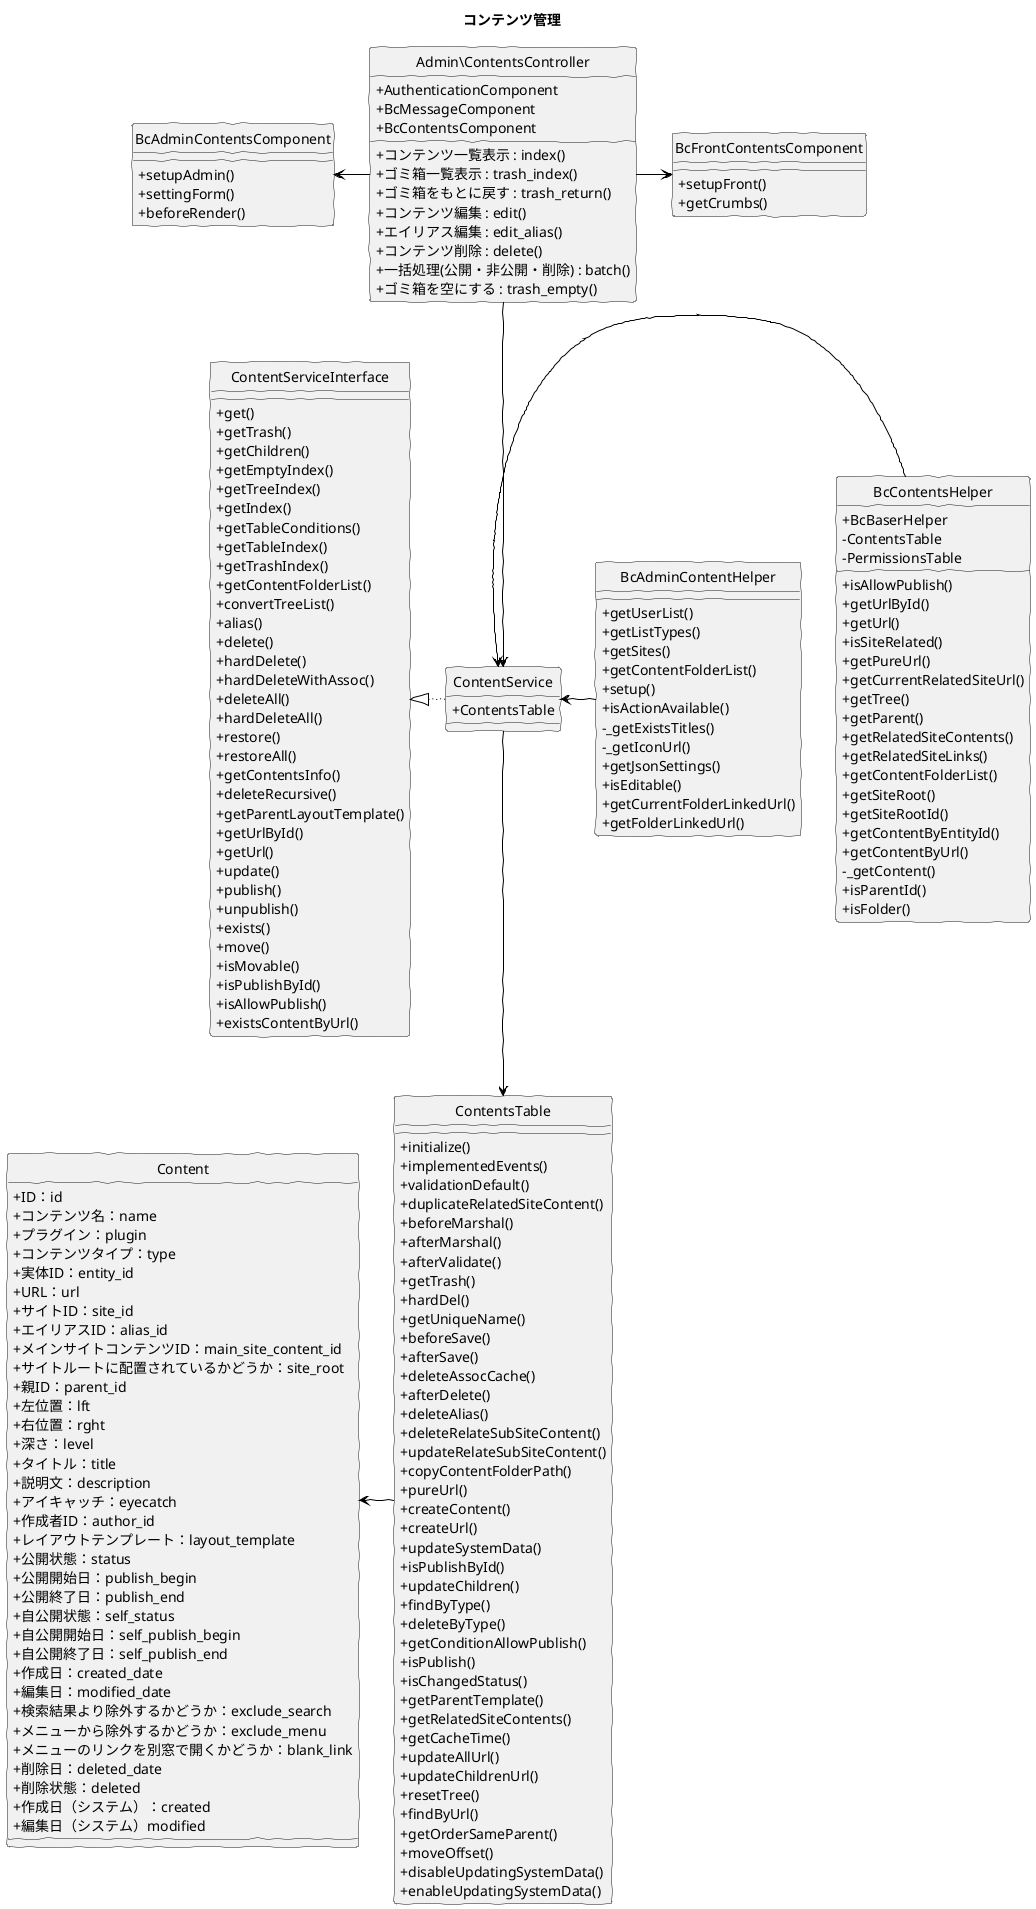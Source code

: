 @startuml
skinparam handwritten true
hide circle
skinparam classAttributeIconSize 0

title コンテンツ管理

class Admin\ContentsController {
  + AuthenticationComponent
  + BcMessageComponent
  + BcContentsComponent
  + コンテンツ一覧表示 : index()
  + ゴミ箱一覧表示 : trash_index()
  + ゴミ箱をもとに戻す : trash_return()
  + コンテンツ編集 : edit()
  + エイリアス編集 : edit_alias()
  + コンテンツ削除 : delete()
  + 一括処理(公開・非公開・削除) : batch()
  + ゴミ箱を空にする : trash_empty()
}

class BcAdminContentsComponent {
  + setupAdmin()
  + settingForm()
  + beforeRender()
}

class BcFrontContentsComponent {
  + setupFront()
  + getCrumbs()
}

class BcAdminContentHelper {
  + getUserList()
  + getListTypes()
  + getSites()
  + getContentFolderList()
  + setup()
  + isActionAvailable()
  - _getExistsTitles()
  - _getIconUrl()
  + getJsonSettings()
  + isEditable()
  + getCurrentFolderLinkedUrl()
  + getFolderLinkedUrl()
}

class BcContentsHelper {
  + BcBaserHelper
  - ContentsTable
  - PermissionsTable
  + isAllowPublish()
  + getUrlById()
  + getUrl()
  + isSiteRelated()
  + getPureUrl()
  + getCurrentRelatedSiteUrl()
  + getTree()
  + getParent()
  + getRelatedSiteContents()
  + getRelatedSiteLinks()
  + getContentFolderList()
  + getSiteRoot()
  + getSiteRootId()
  + getContentByEntityId()
  + getContentByUrl()
  - _getContent()
  + isParentId()
  + isFolder()
}

class ContentService {
  + ContentsTable
}

class ContentsTable {
  + initialize()
  + implementedEvents()
  + validationDefault()
  + duplicateRelatedSiteContent()
  + beforeMarshal()
  + afterMarshal()
  + afterValidate()
  + getTrash()
  + hardDel()
  + getUniqueName()
  + beforeSave()
  + afterSave()
  + deleteAssocCache()
  + afterDelete()
  + deleteAlias()
  + deleteRelateSubSiteContent()
  + updateRelateSubSiteContent()
  + copyContentFolderPath()
  + pureUrl()
  + createContent()
  + createUrl()
  + updateSystemData()
  + isPublishById()
  + updateChildren()
  + findByType()
  + deleteByType()
  + getConditionAllowPublish()
  + isPublish()
  + isChangedStatus()
  + getParentTemplate()
  + getRelatedSiteContents()
  + getCacheTime()
  + updateAllUrl()
  + updateChildrenUrl()
  + resetTree()
  + findByUrl()
  + getOrderSameParent()
  + moveOffset()
  + disableUpdatingSystemData()
  + enableUpdatingSystemData()
}

class Content {
  + ID：id
  + コンテンツ名：name
  + プラグイン：plugin
  + コンテンツタイプ：type
  + 実体ID：entity_id
  + URL：url
  + サイトID：site_id
  + エイリアスID：alias_id
  + メインサイトコンテンツID：main_site_content_id
	+ サイトルートに配置されているかどうか：site_root
  + 親ID：parent_id
  + 左位置：lft
  + 右位置：rght
  + 深さ：level
  + タイトル：title
  + 説明文：description
  + アイキャッチ：eyecatch
  + 作成者ID：author_id
  + レイアウトテンプレート：layout_template
  + 公開状態：status
  + 公開開始日：publish_begin
  + 公開終了日：publish_end
  + 自公開状態：self_status
  + 自公開開始日：self_publish_begin
  + 自公開終了日：self_publish_end
  + 作成日：created_date
  + 編集日：modified_date
  + 検索結果より除外するかどうか：exclude_search
  + メニューから除外するかどうか：exclude_menu
  + メニューのリンクを別窓で開くかどうか：blank_link
  + 削除日：deleted_date
  + 削除状態：deleted
  + 作成日（システム）：created
  + 編集日（システム）modified
}

class ContentServiceInterface {
  + get()
  + getTrash()
  + getChildren()
  + getEmptyIndex()
  + getTreeIndex()
  + getIndex()
  + getTableConditions()
  + getTableIndex()
  + getTrashIndex()
  + getContentFolderList()
  + convertTreeList()
  + alias()
  + delete()
  + hardDelete()
  + hardDeleteWithAssoc()
  + deleteAll()
  + hardDeleteAll()
  + restore()
  + restoreAll()
  + getContentsInfo()
  + deleteRecursive()
  + getParentLayoutTemplate()
  + getUrlById()
  + getUrl()
  + update()
  + publish()
  + unpublish()
  + exists()
  + move()
  + isMovable()
  + isPublishById()
  + isAllowPublish()
  + existsContentByUrl()
}

Admin\ContentsController -left[#Black]-> BcAdminContentsComponent
Admin\ContentsController -right[#Black]-> BcFrontContentsComponent
Admin\ContentsController -down[#Black]-> ContentService

BcContentsHelper -left[#Black]-> ContentService
BcAdminContentHelper -left[#Black]-> ContentService

ContentService -left[dotted,#Black]-|> ContentServiceInterface
ContentService -down[#Black]-> ContentsTable
ContentsTable -left[#Black]-> Content

@enduml

